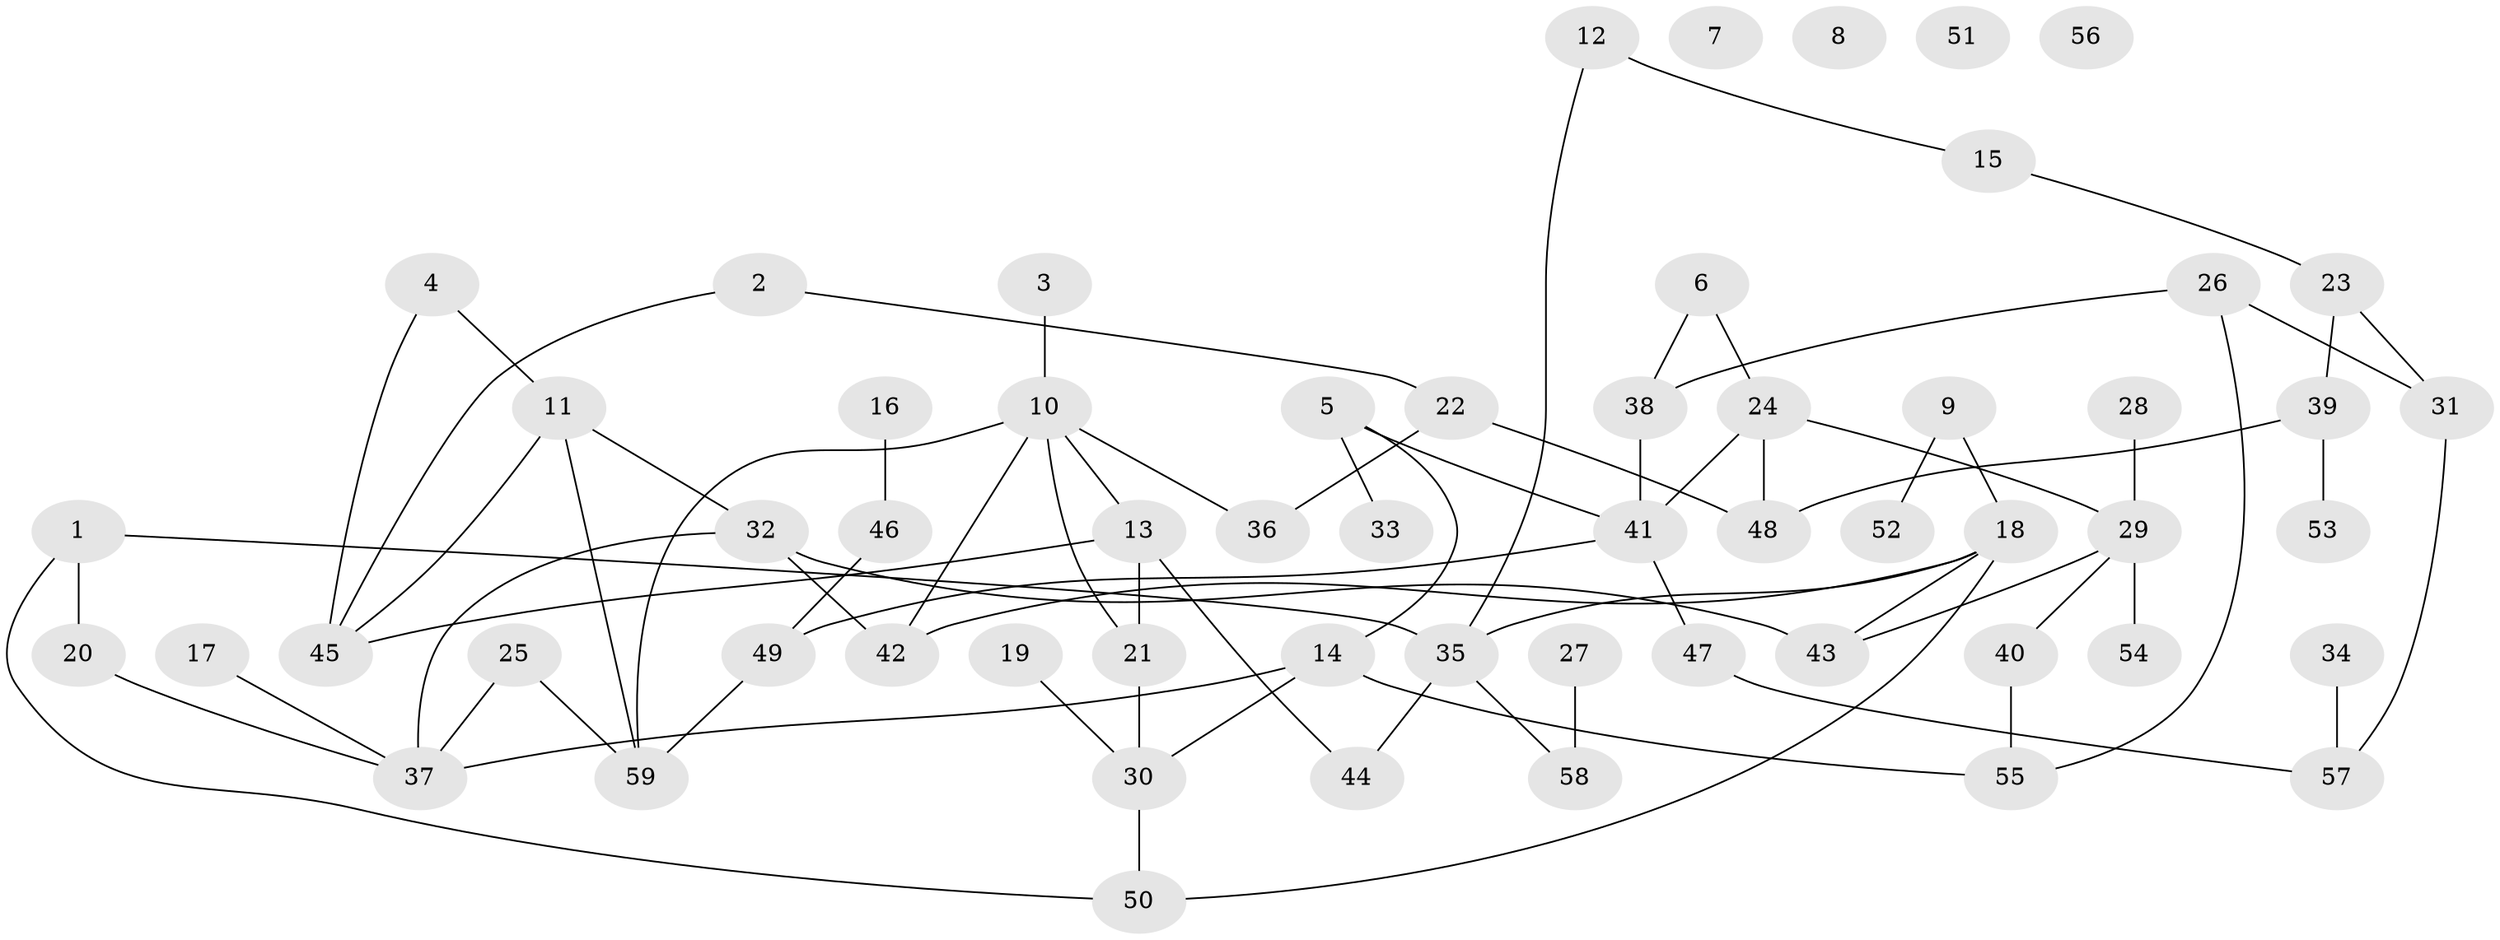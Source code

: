 // coarse degree distribution, {1: 0.2631578947368421, 7: 0.02631578947368421, 3: 0.3157894736842105, 4: 0.10526315789473684, 2: 0.10526315789473684, 5: 0.18421052631578946}
// Generated by graph-tools (version 1.1) at 2025/35/03/04/25 23:35:52]
// undirected, 59 vertices, 75 edges
graph export_dot {
  node [color=gray90,style=filled];
  1;
  2;
  3;
  4;
  5;
  6;
  7;
  8;
  9;
  10;
  11;
  12;
  13;
  14;
  15;
  16;
  17;
  18;
  19;
  20;
  21;
  22;
  23;
  24;
  25;
  26;
  27;
  28;
  29;
  30;
  31;
  32;
  33;
  34;
  35;
  36;
  37;
  38;
  39;
  40;
  41;
  42;
  43;
  44;
  45;
  46;
  47;
  48;
  49;
  50;
  51;
  52;
  53;
  54;
  55;
  56;
  57;
  58;
  59;
  1 -- 20;
  1 -- 35;
  1 -- 50;
  2 -- 22;
  2 -- 45;
  3 -- 10;
  4 -- 11;
  4 -- 45;
  5 -- 14;
  5 -- 33;
  5 -- 41;
  6 -- 24;
  6 -- 38;
  9 -- 18;
  9 -- 52;
  10 -- 13;
  10 -- 21;
  10 -- 36;
  10 -- 42;
  10 -- 59;
  11 -- 32;
  11 -- 45;
  11 -- 59;
  12 -- 15;
  12 -- 35;
  13 -- 21;
  13 -- 44;
  13 -- 45;
  14 -- 30;
  14 -- 37;
  14 -- 55;
  15 -- 23;
  16 -- 46;
  17 -- 37;
  18 -- 35;
  18 -- 42;
  18 -- 43;
  18 -- 50;
  19 -- 30;
  20 -- 37;
  21 -- 30;
  22 -- 36;
  22 -- 48;
  23 -- 31;
  23 -- 39;
  24 -- 29;
  24 -- 41;
  24 -- 48;
  25 -- 37;
  25 -- 59;
  26 -- 31;
  26 -- 38;
  26 -- 55;
  27 -- 58;
  28 -- 29;
  29 -- 40;
  29 -- 43;
  29 -- 54;
  30 -- 50;
  31 -- 57;
  32 -- 37;
  32 -- 42;
  32 -- 43;
  34 -- 57;
  35 -- 44;
  35 -- 58;
  38 -- 41;
  39 -- 48;
  39 -- 53;
  40 -- 55;
  41 -- 47;
  41 -- 49;
  46 -- 49;
  47 -- 57;
  49 -- 59;
}
